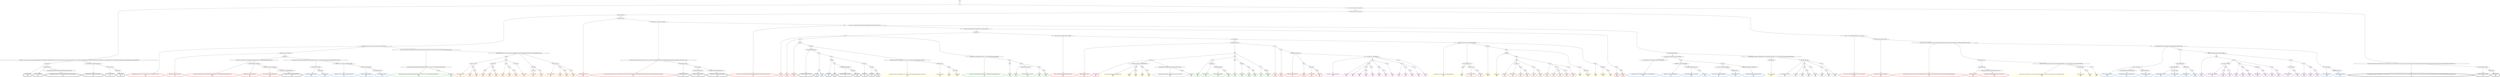 digraph T {
	{
		rank=same
		397 [penwidth=3,colorscheme=set19,color=0,label="477;485;492_P\nP\n1.6%"]
		395 [penwidth=3,colorscheme=set19,color=0,label="516;524;578;595_P\nP\n3.7%"]
		393 [penwidth=3,colorscheme=set19,color=0,label="635;643;654;663;696;704;728;748;780;828;890;905;924;961;985;1036_P\nP\n5.8%"]
		391 [penwidth=3,colorscheme=set19,color=0,label="507;552;602;611;625;642;662;673;685_P\nP\n4.2%"]
		389 [penwidth=3,colorscheme=set19,color=0,label="716;747;763;779_P\nP\n3.7%"]
		387 [penwidth=3,colorscheme=set19,color=0,label="827;847;863_P\nP\n5.8%"]
		376 [penwidth=3,colorscheme=set19,color=0,label="749;764;781;811;829;848;880;943;974_P\nP\n6.8%"]
		371 [penwidth=3,colorscheme=set19,color=0,label="442;444;450;461;468_P\nP\n3.7%"]
		368 [penwidth=3,colorscheme=set19,color=0,label="525;536;547;554;563;571_P\nP\n6.8%"]
		366 [penwidth=3,colorscheme=set19,color=0,label="535;553;579;612;619;644;664;674;697_P\nP\n8.4%"]
		357 [penwidth=3,colorscheme=set19,color=0,label="615;630;678;699;708;718_P\nP\n1.1%"]
		354 [penwidth=3,colorscheme=set19,color=0,label="737_P\nP\n12%"]
		351 [penwidth=3,colorscheme=set19,color=0,label="765;783_P\nP\n2.1%"]
		349 [penwidth=3,colorscheme=set19,color=0,label="795_P\nP\n2.1%"]
		347 [penwidth=3,colorscheme=set19,color=0,label="813;865;892;906;925;944_P\nP\n1.1%"]
		345 [penwidth=3,colorscheme=set19,color=0,label="986;1009_P\nP\n5.8%"]
		343 [penwidth=3,colorscheme=set19,color=0,label="782;794_P\nP\n3.2%"]
		341 [penwidth=3,colorscheme=set19,color=0,label="812;864_P\nP\n3.2%"]
		339 [penwidth=3,colorscheme=set19,color=0,label="891_P\nP\n7.9%"]
		337 [penwidth=3,colorscheme=set19,color=0,label="32;37;38;40;42;44;47;48;53;59;61;64;66;68;72;75;79;89;94;97;106;117;124;127;130;132;135;138;142;145;163;170;176;180;187;189;194;208;212;218;245;249;255;259;265;274;296;300;304;309;319;323;330;336;341;349;365;368;381;397;408;413;416_P\nP\n1.1%"]
		335 [penwidth=3,colorscheme=set19,color=0,label="426;433;459;466;472;484_P\nP\n1.6%"]
		333 [penwidth=3,colorscheme=set19,color=0,label="506;546;562_P\nP\n8.9%"]
		332 [penwidth=3,colorscheme=set19,color=1,label="88;96;100;104;109;113;116;121;123;129;134;141;157;166;168;172;177_M1\nM1\n4.9%"]
		331 [penwidth=3,colorscheme=set19,color=1,label="188;196;201;210;214;220;225_M1\nM1\n2%"]
		330 [penwidth=3,colorscheme=set19,color=1,label="257;262;267;278;291;298;311;314;318;326;334;338;346;356;361;372;377;389;409;439;445;452;462;478_M1\nM1\n0.37%"]
		329 [penwidth=3,colorscheme=set19,color=1,label="486;493;509;518;527;538;549_M1\nM1\n4.8%"]
		328 [penwidth=3,colorscheme=set19,color=1,label="555;573;581;621;627;655;666;676_M1\nM1\n0.62%"]
		327 [penwidth=3,colorscheme=set19,color=1,label="91;99;103;108;112_M1\nM1\n3.6%"]
		326 [penwidth=3,colorscheme=set19,color=1,label="152;154;156;158;162;169;179;183;191;193;199;211;217;224;227;229;232;236;254;264;269;279;283;288;293;299;303;308;329;335;340;353;367;393;402;407;412;422_M1\nM1\n1.1%"]
		325 [penwidth=3,colorscheme=set19,color=1,label="155;161;173;175;182;186;198;205;223;226;241;244;248;258;263;273;282;287;302;316;322_M1\nM1\n3.7%"]
		323 [penwidth=3,colorscheme=set19,color=1,label="503;512;533;542;559;568;576;585;592;599;617_M1\nM1\n0.25%"]
		320 [penwidth=3,colorscheme=set19,color=1,label="658;688;700;709;710_M1\nM1\n4.8%"]
		317 [penwidth=3,colorscheme=set19,color=1,label="732;742_M1\nM1\n5.9%"]
		315 [penwidth=3,colorscheme=set19,color=1,label="741_M1\nM1\n0.74%"]
		313 [penwidth=3,colorscheme=set19,color=1,label="786_M1\nM1\n0.8%"]
		311 [penwidth=3,colorscheme=set19,color=1,label="820;854;872;897;910;911_M1\nM1\n11%"]
		309 [penwidth=3,colorscheme=set19,color=1,label="930_M1\nM1\n5.3%"]
		307 [penwidth=3,colorscheme=set19,color=1,label="1012;1013_M1\nM1\n8.5%"]
		305 [penwidth=3,colorscheme=set19,color=1,label="1026_M1\nM1\n8%"]
		304 [penwidth=3,colorscheme=set19,color=1,label="511_M1\nM1\n1.7%"]
		303 [penwidth=3,colorscheme=set19,color=1,label="521_M1\nM1\n2.9%"]
		302 [penwidth=3,colorscheme=set19,color=1,label="532;541_M1\nM1\n5.4%"]
		300 [penwidth=3,colorscheme=set19,color=1,label="487_M1\nM1\n0.49%"]
		298 [penwidth=3,colorscheme=set19,color=1,label="496_M1\nM1\n7.8%"]
		296 [penwidth=3,colorscheme=set19,color=1,label="67;70;71;74;77;81;83;86;93;95;98;102;111;115;119;125_M1\nM1\n0.62%"]
		294 [penwidth=3,colorscheme=set19,color=1,label="137;139;144;151;160;165;167;184_M1\nM1\n0.74%"]
		292 [penwidth=3,colorscheme=set19,color=1,label="200;203;207;213;221;234;242;251;261;270;276;280;285;290;305;321;332;337;342;344;350;355;359;370;387;399;404;423;428;429;437;443;448_M1\nM1\n7.7%"]
		289 [penwidth=3,colorscheme=set19,color=1,label="490;513;522;543_M1\nM1\n0.37%"]
		287 [penwidth=3,colorscheme=set19,color=1,label="560;586;593;600;608;633;650;669;681;723;744;757_M1\nM1\n5.4%"]
		284 [penwidth=3,colorscheme=set19,color=2,label="670;693;759;787;837;856_M2\nM2\n0.71%"]
		282 [penwidth=3,colorscheme=set19,color=2,label="914;932;948_M2\nM2\n8.5%"]
		280 [penwidth=3,colorscheme=set19,color=2,label="682;692;714;724;733;758;771;836;855;874;885_M2\nM2\n1.4%"]
		278 [penwidth=3,colorscheme=set19,color=2,label="913;931;947;962;976;989_M2\nM2\n3.5%"]
		276 [penwidth=3,colorscheme=set19,color=2,label="1014;1040;1050;1065_M2\nM2\n5.7%"]
		272 [penwidth=3,colorscheme=set19,color=2,label="641;653;695;702;726;735;824;841;859;877;917;936;950;965_M2\nM2\n5.7%"]
		269 [penwidth=3,colorscheme=set19,color=2,label="660;694;715;760;773;789;805;840_M2\nM2\n2.1%"]
		267 [penwidth=3,colorscheme=set19,color=2,label="876;916;935;949;964;1001;1015_M2\nM2\n0.71%"]
		265 [penwidth=3,colorscheme=set19,color=2,label="1027_M2\nM2\n7.1%"]
		262 [penwidth=3,colorscheme=set19,color=2,label="701;725;734;772;804;823;839;858_M2\nM2\n5%"]
		260 [penwidth=3,colorscheme=set19,color=2,label="886;934;963;977_M2\nM2\n5.7%"]
		258 [penwidth=3,colorscheme=set19,color=2,label="788;803;822;838;857;875;898;915;933_M2\nM2\n8.5%"]
		257 [penwidth=3,colorscheme=set19,color=2,label="737_M2\nM2\n0.71%"]
		254 [penwidth=3,colorscheme=set19,color=2,label="703;727;736;746;776_M2\nM2\n4.3%"]
		252 [penwidth=3,colorscheme=set19,color=2,label="791;808;899;938;951;967;979;990;1002_M2\nM2\n7.8%"]
		250 [penwidth=3,colorscheme=set19,color=2,label="844;878;937;966;978_M2\nM2\n5.7%"]
		246 [penwidth=3,colorscheme=set19,color=2,label="939;953;968;991;1017_M2\nM2\n2.1%"]
		244 [penwidth=3,colorscheme=set19,color=2,label="1041;1051;1066_M2\nM2\n5.7%"]
		242 [penwidth=3,colorscheme=set19,color=2,label="952;980;1016_M2\nM2\n1.4%"]
		240 [penwidth=3,colorscheme=set19,color=2,label="1028_M2\nM2\n7.8%"]
		238 [penwidth=3,colorscheme=set19,color=2,label="761;774;825;842_M2\nM2\n0.71%"]
		236 [penwidth=3,colorscheme=set19,color=2,label="860;888;901;919;954_M2\nM2\n9.2%"]
		233 [penwidth=3,colorscheme=set19,color=3,label="440;446;453;528;550;556;565;596;628;645;665;675;686;705;717;738;751;797;814;831;881;902;920;955;981_M3\nM3\n2.6%"]
		231 [penwidth=3,colorscheme=set19,color=3,label="1018_M3\nM3\n6.6%"]
		228 [penwidth=3,colorscheme=set19,color=3,label="778_M3\nM3\n1.3%"]
		226 [penwidth=3,colorscheme=set19,color=3,label="846;941;957_M3\nM3\n1.8%"]
		224 [penwidth=3,colorscheme=set19,color=3,label="993;1030;1068;1069_M3\nM3\n5.3%"]
		222 [penwidth=3,colorscheme=set19,color=3,label="1083_M3\nM3\n6.8%"]
		220 [penwidth=3,colorscheme=set19,color=3,label="793_M3\nM3\n7.1%"]
		218 [penwidth=3,colorscheme=set19,color=3,label="810;845_M3\nM3\n3.1%"]
		216 [penwidth=3,colorscheme=set19,color=3,label="861_M3\nM3\n4.9%"]
		214 [penwidth=3,colorscheme=set19,color=3,label="889_M3\nM3\n7.9%"]
		212 [penwidth=3,colorscheme=set19,color=3,label="777_M3\nM3\n3.5%"]
		210 [penwidth=3,colorscheme=set19,color=3,label="792;809_M3\nM3\n12%"]
		208 [penwidth=3,colorscheme=set19,color=3,label="531;540;551;574;597;606;629;657;690;711;720;739;768;800;816;850;869;883;903_M3\nM3\n10%"]
		205 [penwidth=3,colorscheme=set19,color=3,label="940_M3\nM3\n5.3%"]
		203 [penwidth=3,colorscheme=set19,color=3,label="956_M3\nM3\n5.3%"]
		201 [penwidth=3,colorscheme=set19,color=3,label="992;1020;1029;1042;1067_M3\nM3\n5.3%"]
		199 [penwidth=3,colorscheme=set19,color=3,label="1003_M3\nM3\n3.1%"]
		197 [penwidth=3,colorscheme=set19,color=3,label="1019_M3\nM3\n7.5%"]
		194 [penwidth=3,colorscheme=set19,color=4,label="1004_M4\nM4\n9.3%"]
		191 [penwidth=3,colorscheme=set19,color=4,label="1031;1055;1072;1086_M4\nM4\n4.7%"]
		188 [penwidth=3,colorscheme=set19,color=4,label="1107_M4\nM4\n9.3%"]
		186 [penwidth=3,colorscheme=set19,color=4,label="1117_M4\nM4\n7%"]
		184 [penwidth=3,colorscheme=set19,color=4,label="1044_M4\nM4\n2.3%"]
		182 [penwidth=3,colorscheme=set19,color=4,label="1054_M4\nM4\n4.7%"]
		180 [penwidth=3,colorscheme=set19,color=4,label="1096_M4\nM4\n7%"]
		178 [penwidth=3,colorscheme=set19,color=4,label="1085;1095_M4\nM4\n4.7%"]
		176 [penwidth=3,colorscheme=set19,color=4,label="1106_M4\nM4\n7%"]
		174 [penwidth=3,colorscheme=set19,color=4,label="1053_M4\nM4\n4.7%"]
		172 [penwidth=3,colorscheme=set19,color=4,label="1116_M4\nM4\n9.3%"]
		169 [penwidth=3,colorscheme=set19,color=4,label="1052;1071;1094_M4\nM4\n7%"]
		167 [penwidth=3,colorscheme=set19,color=4,label="1105_M4\nM4\n7%"]
		165 [penwidth=3,colorscheme=set19,color=4,label="1070_M4\nM4\n4.7%"]
		163 [penwidth=3,colorscheme=set19,color=4,label="1084_M4\nM4\n4.7%"]
		161 [penwidth=3,colorscheme=set19,color=4,label="1115_M4\nM4\n7%"]
		157 [penwidth=3,colorscheme=set19,color=5,label="1056;1075;1110_M5\nM5\n6.2%"]
		155 [penwidth=3,colorscheme=set19,color=5,label="1131_M5\nM5\n6.2%"]
		153 [penwidth=3,colorscheme=set19,color=5,label="1146_M5\nM5\n6.2%"]
		149 [penwidth=3,colorscheme=set19,color=5,label="1120_M5\nM5\n6.2%"]
		147 [penwidth=3,colorscheme=set19,color=5,label="1130_M5\nM5\n6.2%"]
		145 [penwidth=3,colorscheme=set19,color=5,label="1145_M5\nM5\n6.2%"]
		143 [penwidth=3,colorscheme=set19,color=5,label="1119_M5\nM5\n6.2%"]
		141 [penwidth=3,colorscheme=set19,color=5,label="1129_M5\nM5\n6.2%"]
		139 [penwidth=3,colorscheme=set19,color=5,label="1144_M5\nM5\n6.2%"]
		137 [penwidth=3,colorscheme=set19,color=5,label="1128;1143_M5\nM5\n6.2%"]
		134 [penwidth=3,colorscheme=set19,color=5,label="1127;1142_M5\nM5\n6.2%"]
		132 [penwidth=3,colorscheme=set19,color=5,label="1141_M5\nM5\n6.2%"]
		130 [penwidth=3,colorscheme=set19,color=5,label="1087;1108;1118_M5\nM5\n6.2%"]
		128 [penwidth=3,colorscheme=set19,color=5,label="1126_M5\nM5\n6.2%"]
		126 [penwidth=3,colorscheme=set19,color=5,label="1140_M5\nM5\n6.2%"]
		124 [penwidth=3,colorscheme=set19,color=5,label="1139_M5\nM5\n6.2%"]
		121 [penwidth=3,colorscheme=set19,color=6,label="1010;1037;1048_M6\nM6\n6%"]
		119 [penwidth=3,colorscheme=set19,color=6,label="648;679;689;719;730;753;767;785;799;833;868;882_M6\nM6\n4.2%"]
		116 [penwidth=3,colorscheme=set19,color=6,label="1046_M6\nM6\n7.1%"]
		114 [penwidth=3,colorscheme=set19,color=6,label="959;970_M6\nM6\n1.8%"]
		111 [penwidth=3,colorscheme=set19,color=6,label="1006;1023_M6\nM6\n8.9%"]
		109 [penwidth=3,colorscheme=set19,color=6,label="1022_M6\nM6\n1.2%"]
		107 [penwidth=3,colorscheme=set19,color=6,label="1033;1058_M6\nM6\n5.4%"]
		105 [penwidth=3,colorscheme=set19,color=6,label="969_M6\nM6\n1.2%"]
		103 [penwidth=3,colorscheme=set19,color=6,label="995;1005_M6\nM6\n1.2%"]
		101 [penwidth=3,colorscheme=set19,color=6,label="1057_M6\nM6\n6%"]
		99 [penwidth=3,colorscheme=set19,color=6,label="755;769;801;819;853;871;896;929;988;1038_M6\nM6\n3.6%"]
		97 [penwidth=3,colorscheme=set19,color=6,label="1078_M6\nM6\n8.3%"]
		95 [penwidth=3,colorscheme=set19,color=6,label="1090_M6\nM6\n5.4%"]
		93 [penwidth=3,colorscheme=set19,color=6,label="1089_M6\nM6\n6%"]
		91 [penwidth=3,colorscheme=set19,color=6,label="1100_M6\nM6\n5.4%"]
		89 [penwidth=3,colorscheme=set19,color=6,label="591;598;607;616;631;637;647;668;691;712;721;731;740;754;817;834;851;884;895;909;927;960;972_M6\nM6\n2.4%"]
		87 [penwidth=3,colorscheme=set19,color=6,label="998;1007;1047_M6\nM6\n1.8%"]
		85 [penwidth=3,colorscheme=set19,color=6,label="1060_M6\nM6\n3%"]
		83 [penwidth=3,colorscheme=set19,color=6,label="1077;1088_M6\nM6\n6.5%"]
		81 [penwidth=3,colorscheme=set19,color=6,label="483;491;505;515;523;545;570;577;587;601;610;624;639;649;659;680;713;743;756;770;802;821;873;912;973;984;999;1008_M6\nM6\n0.6%"]
		79 [penwidth=3,colorscheme=set19,color=6,label="1025;1035;1061_M6\nM6\n0.6%"]
		77 [penwidth=3,colorscheme=set19,color=6,label="1079_M6\nM6\n5.4%"]
		75 [penwidth=3,colorscheme=set19,color=6,label="1034_M6\nM6\n8.3%"]
		73 [penwidth=3,colorscheme=set19,color=7,label="1076;1103;1114_M7\nM7\n4.3%"]
		71 [penwidth=3,colorscheme=set19,color=7,label="1124_M7\nM7\n13%"]
		68 [penwidth=3,colorscheme=set19,color=7,label="1091_M7\nM7\n8.7%"]
		66 [penwidth=3,colorscheme=set19,color=7,label="1102;1113_M7\nM7\n4.3%"]
		64 [penwidth=3,colorscheme=set19,color=7,label="1123_M7\nM7\n8.7%"]
		62 [penwidth=3,colorscheme=set19,color=7,label="1134_M7\nM7\n8.7%"]
		60 [penwidth=3,colorscheme=set19,color=7,label="1112_M7\nM7\n8.7%"]
		58 [penwidth=3,colorscheme=set19,color=7,label="1122_M7\nM7\n8.7%"]
		56 [penwidth=3,colorscheme=set19,color=7,label="1101_M7\nM7\n4.3%"]
		54 [penwidth=3,colorscheme=set19,color=7,label="1111_M7\nM7\n4.3%"]
		52 [penwidth=3,colorscheme=set19,color=7,label="1121_M7\nM7\n8.7%"]
		50 [penwidth=3,colorscheme=set19,color=7,label="1133_M7\nM7\n8.7%"]
		48 [penwidth=3,colorscheme=set19,color=7,label="1132_M7\nM7\n8.7%"]
		46 [penwidth=3,colorscheme=set19,color=8,label="975;1000;1011;1039;1064;1082_M8\nM8\n7.1%"]
		44 [penwidth=3,colorscheme=set19,color=8,label="1125_M8\nM8\n7.1%"]
		42 [penwidth=3,colorscheme=set19,color=8,label="1136_M8\nM8\n7.1%"]
		40 [penwidth=3,colorscheme=set19,color=8,label="1149_M8\nM8\n7.1%"]
		38 [penwidth=3,colorscheme=set19,color=8,label="1159_M8\nM8\n7.1%"]
		36 [penwidth=3,colorscheme=set19,color=8,label="1158_M8\nM8\n7.1%"]
		34 [penwidth=3,colorscheme=set19,color=8,label="1148_M8\nM8\n7.1%"]
		32 [penwidth=3,colorscheme=set19,color=8,label="1157_M8\nM8\n7.1%"]
		30 [penwidth=3,colorscheme=set19,color=8,label="1156_M8\nM8\n7.1%"]
		28 [penwidth=3,colorscheme=set19,color=8,label="1135_M8\nM8\n7.1%"]
		26 [penwidth=3,colorscheme=set19,color=8,label="1147_M8\nM8\n7.1%"]
		24 [penwidth=3,colorscheme=set19,color=8,label="1155_M8\nM8\n7.1%"]
		22 [penwidth=3,colorscheme=set19,color=8,label="1154_M8\nM8\n7.1%"]
		20 [penwidth=3,colorscheme=set19,color=8,label="1153_M8\nM8\n7.1%"]
		18 [penwidth=3,colorscheme=set19,color=9,label="1062;1080;1092;1104_M9\nM9\n10%"]
		16 [penwidth=3,colorscheme=set19,color=9,label="1137_M9\nM9\n10%"]
		14 [penwidth=3,colorscheme=set19,color=9,label="1151_M9\nM9\n10%"]
		12 [penwidth=3,colorscheme=set19,color=9,label="1163_M9\nM9\n10%"]
		10 [penwidth=3,colorscheme=set19,color=9,label="1162_M9\nM9\n10%"]
		8 [penwidth=3,colorscheme=set19,color=9,label="1150_M9\nM9\n10%"]
		6 [penwidth=3,colorscheme=set19,color=9,label="1161_M9\nM9\n10%"]
		4 [penwidth=3,colorscheme=set19,color=9,label="1160_M9\nM9\n10%"]
		2 [penwidth=3,colorscheme=set19,color=9,label="818;835;852;870;928;946;987;1049;1063;1081;1093;1138;1152_M9\nM9\n10%"]
		0 [penwidth=3,colorscheme=set19,color=9,label="1164_M9\nM9\n10%"]
	}
	401 [label="GL"]
	400 [label="0"]
	399 [label="1;2;4;6;8;9;11;14;17;18;20;21;25;26;27;28;30;34;36;43;46;49;51;57;58;60;62;69;73;76;80;85;90;92;101;105;107;110;114;118;122;136;143;146;150;153;159;164;171;174;178;192;195;204;206;209;216;219;230;233;238;246;250;256;260;266;275;277;284;289;301;310;317;320;324;331;354;358;369;375;382;386;394;398;403;427;434;449;460;467"]
	398 [label="477;485;492"]
	396 [label="516;524;578;595"]
	394 [label="635;643;654;663;696;704;728;748;780;828;890;905;924;961;985;1036"]
	392 [label="507;552;602;611;625;642;662;673;685"]
	390 [label="716;747;763;779"]
	388 [label="827;847;863"]
	386 [label="3;5;7;10;12;13;15;16;19;22;23;24;29"]
	385 [label="31;33;35;39;41;45;50;52;54;55;56"]
	384 [label="63;65;78;82;84;87"]
	383 [label="88;96;100;104;109;113;116;121;123;129;134;141;157;166;168;172;177"]
	382 [label="188;196;201;210;214;220;225"]
	381 [label="239;243;252"]
	380 [label="257;262;267;278;291;298;311;314;318;326;334;338;346;356;361;372;377;389;409;439;445;452;462;478"]
	379 [label="486;493;509;518;527;538;549"]
	378 [label="555;573;581;621;627;655;666;676"]
	377 [label="749;764;781;811;829;848;880;943;974"]
	375 [label="91;99;103;108;112"]
	374 [label="120;126;128;131;133;140;147;148;149"]
	373 [label="152;154;156;158;162;169;179;183;191;193;199;211;217;224;227;229;232;236;254;264;269;279;283;288;293;299;303;308;329;335;340;353;367;393;402;407;412;422"]
	372 [label="442;444;450;461;468"]
	370 [label="473;501;508"]
	369 [label="525;536;547;554;563;571"]
	367 [label="535;553;579;612;619;644;664;674;697"]
	365 [label="155;161;173;175;182;186;198;205;223;226;241;244;248;258;263;273;282;287;302;316;322"]
	364 [label="343;347;352;357;363;366;374;379;384;391;401;411;418;432;441;464"]
	363 [label="481;497;498"]
	362 [label="511"]
	361 [label="521"]
	360 [label="532;541"]
	359 [label="575;584"]
	358 [label="615;630;678;699;708;718"]
	356 [label="729"]
	355 [label="737"]
	353 [label="750"]
	352 [label="765;783"]
	350 [label="795"]
	348 [label="813;865;892;906;925;944"]
	346 [label="986;1009"]
	344 [label="782;794"]
	342 [label="812;864"]
	340 [label="891"]
	338 [label="32;37;38;40;42;44;47;48;53;59;61;64;66;68;72;75;79;89;94;97;106;117;124;127;130;132;135;138;142;145;163;170;176;180;187;189;194;208;212;218;245;249;255;259;265;274;296;300;304;309;319;323;330;336;341;349;365;368;381;397;408;413;416"]
	336 [label="426;433;459;466;472;484"]
	334 [label="506;546;562"]
	324 [label="503;512;533;542;559;568;576;585;592;599;617"]
	322 [label="622;632;638"]
	321 [label="658;688;700;709;710"]
	319 [label="722"]
	318 [label="732;742"]
	316 [label="741"]
	314 [label="786"]
	312 [label="820;854;872;897;910;911"]
	310 [label="930"]
	308 [label="1012;1013"]
	306 [label="1026"]
	301 [label="487"]
	299 [label="496"]
	297 [label="67;70;71;74;77;81;83;86;93;95;98;102;111;115;119;125"]
	295 [label="137;139;144;151;160;165;167;184"]
	293 [label="200;203;207;213;221;234;242;251;261;270;276;280;285;290;305;321;332;337;342;344;350;355;359;370;387;399;404;423;428;429;437;443;448"]
	291 [label="458;465;471;476"]
	290 [label="490;513;522;543"]
	288 [label="560;586;593;600;608;633;650;669;681;723;744;757"]
	286 [label="271;286;294;297;306;313;325;333;345;360;371;376;383;388;395;400;414;417;424;430;438;451;455;469;519;529;566;582;589;614;640;651"]
	285 [label="670;693;759;787;837;856"]
	283 [label="914;932;948"]
	281 [label="682;692;714;724;733;758;771;836;855;874;885"]
	279 [label="913;931;947;962;976;989"]
	277 [label="1014;1040;1050;1065"]
	275 [label="328;339;348;364;380;385"]
	274 [label="419;457;463;474;480;495;539;557;567;590;604"]
	273 [label="641;653;695;702;726;735;824;841;859;877;917;936;950;965"]
	271 [label="652"]
	270 [label="660;694;715;760;773;789;805;840"]
	268 [label="876;916;935;949;964;1001;1015"]
	266 [label="1027"]
	264 [label="671;683"]
	263 [label="701;725;734;772;804;823;839;858"]
	261 [label="886;934;963;977"]
	259 [label="788;803;822;838;857;875;898;915;933"]
	256 [label="470;482;489;500;504;514;534;544;561;569;594;609;618;623;634;661;672;684"]
	255 [label="703;727;736;746;776"]
	253 [label="791;808;899;938;951;967;979;990;1002"]
	251 [label="844;878;937;966;978"]
	249 [label="745;775"]
	248 [label="806;879;887;900;918"]
	247 [label="939;953;968;991;1017"]
	245 [label="1041;1051;1066"]
	243 [label="952;980;1016"]
	241 [label="1028"]
	239 [label="761;774;825;842"]
	237 [label="860;888;901;919;954"]
	235 [label="181;185;190;197;202;215;222;228;231;235;237;240;247;253;268;272;281;292;295;307;312;315;327;351;362;373;378;390;396;405;410;415;425;431"]
	234 [label="440;446;453;528;550;556;565;596;628;645;665;675;686;705;717;738;751;797;814;831;881;902;920;955;981"]
	232 [label="1018"]
	230 [label="762"]
	229 [label="778"]
	227 [label="846;941;957"]
	225 [label="993;1030;1068;1069"]
	223 [label="1083"]
	221 [label="793"]
	219 [label="810;845"]
	217 [label="861"]
	215 [label="889"]
	213 [label="777"]
	211 [label="792;809"]
	209 [label="531;540;551;574;597;606;629;657;690;711;720;739;768;800;816;850;869;883;903"]
	207 [label="921"]
	206 [label="940"]
	204 [label="956"]
	202 [label="992;1020;1029;1042;1067"]
	200 [label="1003"]
	198 [label="1019"]
	196 [label="790;807;826;843;862;904;922;942;958;982;994"]
	195 [label="1004"]
	193 [label="1021"]
	192 [label="1031;1055;1072;1086"]
	190 [label="1097"]
	189 [label="1107"]
	187 [label="1117"]
	185 [label="1044"]
	183 [label="1054"]
	181 [label="1096"]
	179 [label="1085;1095"]
	177 [label="1106"]
	175 [label="1053"]
	173 [label="1116"]
	171 [label="1043"]
	170 [label="1052;1071;1094"]
	168 [label="1105"]
	166 [label="1070"]
	164 [label="1084"]
	162 [label="1115"]
	160 [label="435;447;456;479;494;517;526;537;548;564;572;580;588;603;613;620;626;636;646;656;687;698;706;766;796;830;866;893;907;1032"]
	159 [label="1045"]
	158 [label="1056;1075;1110"]
	156 [label="1131"]
	154 [label="1146"]
	152 [label="1074"]
	151 [label="1099;1109"]
	150 [label="1120"]
	148 [label="1130"]
	146 [label="1145"]
	144 [label="1119"]
	142 [label="1129"]
	140 [label="1144"]
	138 [label="1128;1143"]
	136 [label="1073;1098"]
	135 [label="1127;1142"]
	133 [label="1141"]
	131 [label="1087;1108;1118"]
	129 [label="1126"]
	127 [label="1140"]
	125 [label="1139"]
	123 [label="392;406;420;421;436;454;475;488;499;502;510;520;530;558;583;605;667;677;707;752;784;798;815;832;849;867;894;908;926;945"]
	122 [label="1010;1037;1048"]
	120 [label="648;679;689;719;730;753;767;785;799;833;868;882"]
	118 [label="923;971;983;997;1024"]
	117 [label="1046"]
	115 [label="959;970"]
	113 [label="996"]
	112 [label="1006;1023"]
	110 [label="1022"]
	108 [label="1033;1058"]
	106 [label="969"]
	104 [label="995;1005"]
	102 [label="1057"]
	100 [label="755;769;801;819;853;871;896;929;988;1038"]
	98 [label="1078"]
	96 [label="1090"]
	94 [label="1089"]
	92 [label="1100"]
	90 [label="591;598;607;616;631;637;647;668;691;712;721;731;740;754;817;834;851;884;895;909;927;960;972"]
	88 [label="998;1007;1047"]
	86 [label="1060"]
	84 [label="1077;1088"]
	82 [label="483;491;505;515;523;545;570;577;587;601;610;624;639;649;659;680;713;743;756;770;802;821;873;912;973;984;999;1008"]
	80 [label="1025;1035;1061"]
	78 [label="1079"]
	76 [label="1034"]
	74 [label="1076;1103;1114"]
	72 [label="1124"]
	70 [label="1059"]
	69 [label="1091"]
	67 [label="1102;1113"]
	65 [label="1123"]
	63 [label="1134"]
	61 [label="1112"]
	59 [label="1122"]
	57 [label="1101"]
	55 [label="1111"]
	53 [label="1121"]
	51 [label="1133"]
	49 [label="1132"]
	47 [label="975;1000;1011;1039;1064;1082"]
	45 [label="1125"]
	43 [label="1136"]
	41 [label="1149"]
	39 [label="1159"]
	37 [label="1158"]
	35 [label="1148"]
	33 [label="1157"]
	31 [label="1156"]
	29 [label="1135"]
	27 [label="1147"]
	25 [label="1155"]
	23 [label="1154"]
	21 [label="1153"]
	19 [label="1062;1080;1092;1104"]
	17 [label="1137"]
	15 [label="1151"]
	13 [label="1163"]
	11 [label="1162"]
	9 [label="1150"]
	7 [label="1161"]
	5 [label="1160"]
	3 [label="818;835;852;870;928;946;987;1049;1063;1081;1093;1138;1152"]
	1 [label="1164"]
	401 -> 400
	400 -> 399
	400 -> 386
	399 -> 398
	399 -> 392
	398 -> 397
	398 -> 396
	396 -> 395
	396 -> 394
	394 -> 393
	392 -> 391
	392 -> 390
	390 -> 389
	390 -> 388
	388 -> 387
	386 -> 385
	386 -> 338
	385 -> 384
	385 -> 297
	384 -> 383
	384 -> 375
	383 -> 382
	383 -> 332
	383 -> 235
	382 -> 381
	382 -> 331
	381 -> 380
	381 -> 286
	380 -> 379
	380 -> 330
	379 -> 378
	379 -> 329
	378 -> 377
	378 -> 328
	377 -> 376
	375 -> 374
	375 -> 327
	374 -> 373
	374 -> 365
	373 -> 372
	373 -> 326
	372 -> 371
	372 -> 370
	370 -> 369
	370 -> 367
	369 -> 368
	367 -> 366
	365 -> 364
	365 -> 325
	365 -> 275
	364 -> 363
	364 -> 301
	363 -> 362
	363 -> 324
	362 -> 361
	362 -> 304
	362 -> 209
	361 -> 360
	361 -> 303
	360 -> 359
	360 -> 302
	359 -> 358
	359 -> 90
	358 -> 357
	358 -> 356
	356 -> 355
	356 -> 353
	355 -> 354
	355 -> 257
	353 -> 352
	353 -> 344
	352 -> 351
	352 -> 350
	350 -> 349
	350 -> 348
	348 -> 347
	348 -> 346
	346 -> 345
	344 -> 343
	344 -> 342
	342 -> 341
	342 -> 340
	340 -> 339
	338 -> 337
	338 -> 336
	336 -> 335
	336 -> 334
	334 -> 333
	324 -> 323
	324 -> 322
	322 -> 321
	322 -> 120
	321 -> 320
	321 -> 319
	321 -> 316
	319 -> 318
	319 -> 230
	319 -> 213
	318 -> 317
	318 -> 100
	318 -> 3
	316 -> 315
	316 -> 314
	314 -> 313
	314 -> 312
	312 -> 311
	312 -> 310
	312 -> 47
	310 -> 309
	310 -> 308
	308 -> 307
	308 -> 306
	306 -> 305
	301 -> 300
	301 -> 299
	299 -> 298
	297 -> 296
	297 -> 295
	295 -> 294
	295 -> 293
	293 -> 292
	293 -> 291
	293 -> 256
	291 -> 290
	291 -> 82
	290 -> 289
	290 -> 288
	288 -> 287
	286 -> 285
	286 -> 281
	285 -> 284
	285 -> 283
	283 -> 282
	281 -> 280
	281 -> 279
	279 -> 278
	279 -> 277
	277 -> 276
	275 -> 274
	275 -> 123
	274 -> 273
	274 -> 271
	273 -> 272
	271 -> 270
	271 -> 264
	270 -> 269
	270 -> 268
	268 -> 267
	268 -> 266
	266 -> 265
	264 -> 263
	264 -> 259
	263 -> 262
	263 -> 261
	261 -> 260
	259 -> 258
	256 -> 255
	256 -> 249
	256 -> 239
	255 -> 254
	255 -> 253
	255 -> 251
	253 -> 252
	251 -> 250
	249 -> 248
	249 -> 196
	248 -> 247
	248 -> 243
	247 -> 246
	247 -> 245
	245 -> 244
	243 -> 242
	243 -> 241
	241 -> 240
	239 -> 238
	239 -> 237
	237 -> 236
	235 -> 234
	235 -> 160
	234 -> 233
	234 -> 232
	232 -> 231
	230 -> 229
	230 -> 221
	230 -> 219
	229 -> 228
	229 -> 227
	227 -> 226
	227 -> 225
	225 -> 224
	225 -> 223
	223 -> 222
	221 -> 220
	219 -> 218
	219 -> 217
	217 -> 216
	217 -> 215
	215 -> 214
	213 -> 212
	213 -> 211
	211 -> 210
	209 -> 208
	209 -> 207
	207 -> 206
	207 -> 204
	206 -> 205
	204 -> 203
	204 -> 202
	204 -> 200
	202 -> 201
	200 -> 199
	200 -> 198
	198 -> 197
	196 -> 195
	196 -> 171
	195 -> 194
	195 -> 193
	193 -> 192
	193 -> 185
	193 -> 175
	192 -> 191
	192 -> 190
	190 -> 189
	190 -> 187
	189 -> 188
	187 -> 186
	185 -> 184
	185 -> 183
	185 -> 179
	183 -> 182
	183 -> 181
	181 -> 180
	179 -> 178
	179 -> 177
	177 -> 176
	175 -> 174
	175 -> 173
	173 -> 172
	171 -> 170
	171 -> 166
	170 -> 169
	170 -> 168
	168 -> 167
	166 -> 165
	166 -> 164
	164 -> 163
	164 -> 162
	162 -> 161
	160 -> 159
	160 -> 136
	160 -> 131
	159 -> 158
	159 -> 152
	158 -> 157
	158 -> 156
	156 -> 155
	156 -> 154
	154 -> 153
	152 -> 151
	152 -> 144
	152 -> 138
	151 -> 150
	151 -> 148
	150 -> 149
	148 -> 147
	148 -> 146
	146 -> 145
	144 -> 143
	144 -> 142
	142 -> 141
	142 -> 140
	140 -> 139
	138 -> 137
	136 -> 135
	136 -> 133
	135 -> 134
	133 -> 132
	131 -> 130
	131 -> 129
	131 -> 125
	129 -> 128
	129 -> 127
	127 -> 126
	125 -> 124
	123 -> 122
	123 -> 19
	122 -> 121
	120 -> 119
	120 -> 118
	120 -> 115
	120 -> 106
	118 -> 117
	118 -> 74
	117 -> 116
	115 -> 114
	115 -> 113
	113 -> 112
	113 -> 110
	112 -> 111
	112 -> 70
	110 -> 109
	110 -> 108
	108 -> 107
	106 -> 105
	106 -> 104
	104 -> 103
	104 -> 102
	102 -> 101
	100 -> 99
	100 -> 98
	100 -> 94
	98 -> 97
	98 -> 96
	96 -> 95
	94 -> 93
	94 -> 92
	92 -> 91
	90 -> 89
	90 -> 88
	88 -> 87
	88 -> 86
	86 -> 85
	86 -> 84
	84 -> 83
	82 -> 81
	82 -> 80
	82 -> 76
	80 -> 79
	80 -> 78
	78 -> 77
	76 -> 75
	74 -> 73
	74 -> 72
	72 -> 71
	70 -> 69
	70 -> 57
	69 -> 68
	69 -> 67
	69 -> 61
	67 -> 66
	67 -> 65
	65 -> 64
	65 -> 63
	63 -> 62
	61 -> 60
	61 -> 59
	59 -> 58
	57 -> 56
	57 -> 55
	57 -> 49
	55 -> 54
	55 -> 53
	55 -> 51
	53 -> 52
	51 -> 50
	49 -> 48
	47 -> 46
	47 -> 45
	47 -> 29
	47 -> 21
	45 -> 44
	45 -> 43
	45 -> 35
	45 -> 31
	43 -> 42
	43 -> 41
	43 -> 37
	41 -> 40
	41 -> 39
	39 -> 38
	37 -> 36
	35 -> 34
	35 -> 33
	33 -> 32
	31 -> 30
	29 -> 28
	29 -> 27
	29 -> 23
	27 -> 26
	27 -> 25
	25 -> 24
	23 -> 22
	21 -> 20
	19 -> 18
	19 -> 17
	19 -> 9
	19 -> 5
	17 -> 16
	17 -> 15
	17 -> 11
	15 -> 14
	15 -> 13
	13 -> 12
	11 -> 10
	9 -> 8
	9 -> 7
	7 -> 6
	5 -> 4
	3 -> 2
	3 -> 1
	1 -> 0
}
